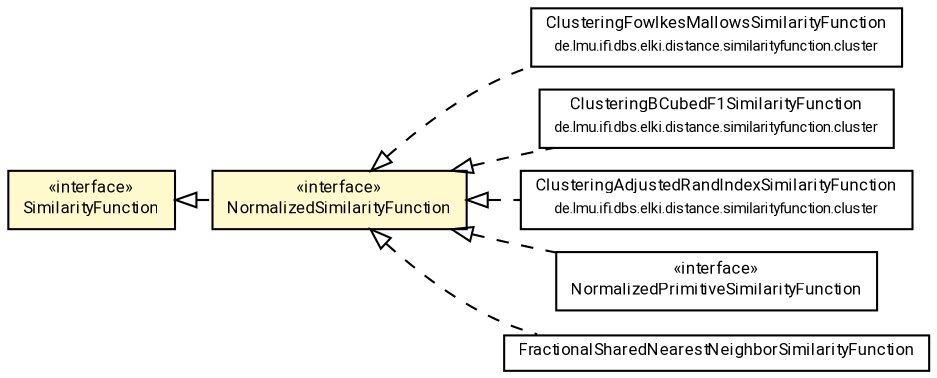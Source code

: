 #!/usr/local/bin/dot
#
# Class diagram 
# Generated by UMLGraph version R5_7_2-60-g0e99a6 (http://www.spinellis.gr/umlgraph/)
#

digraph G {
	graph [fontnames="svg"]
	edge [fontname="Roboto",fontsize=7,labelfontname="Roboto",labelfontsize=7,color="black"];
	node [fontname="Roboto",fontcolor="black",fontsize=8,shape=plaintext,margin=0,width=0,height=0];
	nodesep=0.15;
	ranksep=0.25;
	rankdir=LR;
	// de.lmu.ifi.dbs.elki.distance.similarityfunction.cluster.ClusteringFowlkesMallowsSimilarityFunction
	c7417554 [label=<<table title="de.lmu.ifi.dbs.elki.distance.similarityfunction.cluster.ClusteringFowlkesMallowsSimilarityFunction" border="0" cellborder="1" cellspacing="0" cellpadding="2" href="cluster/ClusteringFowlkesMallowsSimilarityFunction.html" target="_parent">
		<tr><td><table border="0" cellspacing="0" cellpadding="1">
		<tr><td align="center" balign="center"> <font face="Roboto">ClusteringFowlkesMallowsSimilarityFunction</font> </td></tr>
		<tr><td align="center" balign="center"> <font face="Roboto" point-size="7.0">de.lmu.ifi.dbs.elki.distance.similarityfunction.cluster</font> </td></tr>
		</table></td></tr>
		</table>>, URL="cluster/ClusteringFowlkesMallowsSimilarityFunction.html"];
	// de.lmu.ifi.dbs.elki.distance.similarityfunction.cluster.ClusteringBCubedF1SimilarityFunction
	c7417557 [label=<<table title="de.lmu.ifi.dbs.elki.distance.similarityfunction.cluster.ClusteringBCubedF1SimilarityFunction" border="0" cellborder="1" cellspacing="0" cellpadding="2" href="cluster/ClusteringBCubedF1SimilarityFunction.html" target="_parent">
		<tr><td><table border="0" cellspacing="0" cellpadding="1">
		<tr><td align="center" balign="center"> <font face="Roboto">ClusteringBCubedF1SimilarityFunction</font> </td></tr>
		<tr><td align="center" balign="center"> <font face="Roboto" point-size="7.0">de.lmu.ifi.dbs.elki.distance.similarityfunction.cluster</font> </td></tr>
		</table></td></tr>
		</table>>, URL="cluster/ClusteringBCubedF1SimilarityFunction.html"];
	// de.lmu.ifi.dbs.elki.distance.similarityfunction.cluster.ClusteringAdjustedRandIndexSimilarityFunction
	c7417559 [label=<<table title="de.lmu.ifi.dbs.elki.distance.similarityfunction.cluster.ClusteringAdjustedRandIndexSimilarityFunction" border="0" cellborder="1" cellspacing="0" cellpadding="2" href="cluster/ClusteringAdjustedRandIndexSimilarityFunction.html" target="_parent">
		<tr><td><table border="0" cellspacing="0" cellpadding="1">
		<tr><td align="center" balign="center"> <font face="Roboto">ClusteringAdjustedRandIndexSimilarityFunction</font> </td></tr>
		<tr><td align="center" balign="center"> <font face="Roboto" point-size="7.0">de.lmu.ifi.dbs.elki.distance.similarityfunction.cluster</font> </td></tr>
		</table></td></tr>
		</table>>, URL="cluster/ClusteringAdjustedRandIndexSimilarityFunction.html"];
	// de.lmu.ifi.dbs.elki.distance.similarityfunction.SimilarityFunction<O>
	c7418137 [label=<<table title="de.lmu.ifi.dbs.elki.distance.similarityfunction.SimilarityFunction" border="0" cellborder="1" cellspacing="0" cellpadding="2" bgcolor="LemonChiffon" href="SimilarityFunction.html" target="_parent">
		<tr><td><table border="0" cellspacing="0" cellpadding="1">
		<tr><td align="center" balign="center"> &#171;interface&#187; </td></tr>
		<tr><td align="center" balign="center"> <font face="Roboto">SimilarityFunction</font> </td></tr>
		</table></td></tr>
		</table>>, URL="SimilarityFunction.html"];
	// de.lmu.ifi.dbs.elki.distance.similarityfunction.NormalizedSimilarityFunction<O>
	c7418138 [label=<<table title="de.lmu.ifi.dbs.elki.distance.similarityfunction.NormalizedSimilarityFunction" border="0" cellborder="1" cellspacing="0" cellpadding="2" bgcolor="lemonChiffon" href="NormalizedSimilarityFunction.html" target="_parent">
		<tr><td><table border="0" cellspacing="0" cellpadding="1">
		<tr><td align="center" balign="center"> &#171;interface&#187; </td></tr>
		<tr><td align="center" balign="center"> <font face="Roboto">NormalizedSimilarityFunction</font> </td></tr>
		</table></td></tr>
		</table>>, URL="NormalizedSimilarityFunction.html"];
	// de.lmu.ifi.dbs.elki.distance.similarityfunction.NormalizedPrimitiveSimilarityFunction<O>
	c7418140 [label=<<table title="de.lmu.ifi.dbs.elki.distance.similarityfunction.NormalizedPrimitiveSimilarityFunction" border="0" cellborder="1" cellspacing="0" cellpadding="2" href="NormalizedPrimitiveSimilarityFunction.html" target="_parent">
		<tr><td><table border="0" cellspacing="0" cellpadding="1">
		<tr><td align="center" balign="center"> &#171;interface&#187; </td></tr>
		<tr><td align="center" balign="center"> <font face="Roboto">NormalizedPrimitiveSimilarityFunction</font> </td></tr>
		</table></td></tr>
		</table>>, URL="NormalizedPrimitiveSimilarityFunction.html"];
	// de.lmu.ifi.dbs.elki.distance.similarityfunction.FractionalSharedNearestNeighborSimilarityFunction<O>
	c7419525 [label=<<table title="de.lmu.ifi.dbs.elki.distance.similarityfunction.FractionalSharedNearestNeighborSimilarityFunction" border="0" cellborder="1" cellspacing="0" cellpadding="2" href="FractionalSharedNearestNeighborSimilarityFunction.html" target="_parent">
		<tr><td><table border="0" cellspacing="0" cellpadding="1">
		<tr><td align="center" balign="center"> <font face="Roboto">FractionalSharedNearestNeighborSimilarityFunction</font> </td></tr>
		</table></td></tr>
		</table>>, URL="FractionalSharedNearestNeighborSimilarityFunction.html"];
	// de.lmu.ifi.dbs.elki.distance.similarityfunction.cluster.ClusteringFowlkesMallowsSimilarityFunction implements de.lmu.ifi.dbs.elki.distance.similarityfunction.NormalizedSimilarityFunction<O>
	c7418138 -> c7417554 [arrowtail=empty,style=dashed,dir=back,weight=9];
	// de.lmu.ifi.dbs.elki.distance.similarityfunction.cluster.ClusteringBCubedF1SimilarityFunction implements de.lmu.ifi.dbs.elki.distance.similarityfunction.NormalizedSimilarityFunction<O>
	c7418138 -> c7417557 [arrowtail=empty,style=dashed,dir=back,weight=9];
	// de.lmu.ifi.dbs.elki.distance.similarityfunction.cluster.ClusteringAdjustedRandIndexSimilarityFunction implements de.lmu.ifi.dbs.elki.distance.similarityfunction.NormalizedSimilarityFunction<O>
	c7418138 -> c7417559 [arrowtail=empty,style=dashed,dir=back,weight=9];
	// de.lmu.ifi.dbs.elki.distance.similarityfunction.NormalizedSimilarityFunction<O> implements de.lmu.ifi.dbs.elki.distance.similarityfunction.SimilarityFunction<O>
	c7418137 -> c7418138 [arrowtail=empty,style=dashed,dir=back,weight=9];
	// de.lmu.ifi.dbs.elki.distance.similarityfunction.NormalizedPrimitiveSimilarityFunction<O> implements de.lmu.ifi.dbs.elki.distance.similarityfunction.NormalizedSimilarityFunction<O>
	c7418138 -> c7418140 [arrowtail=empty,style=dashed,dir=back,weight=9];
	// de.lmu.ifi.dbs.elki.distance.similarityfunction.FractionalSharedNearestNeighborSimilarityFunction<O> implements de.lmu.ifi.dbs.elki.distance.similarityfunction.NormalizedSimilarityFunction<O>
	c7418138 -> c7419525 [arrowtail=empty,style=dashed,dir=back,weight=9];
}

